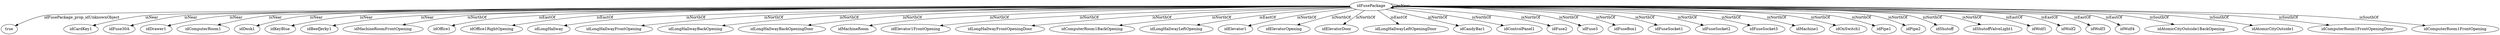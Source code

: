 digraph  {
idFusePackage [node_type=entity_node];
true [node_type=property_node];
idCardKey1 [node_type=entity_node];
idFuse30A [node_type=entity_node];
idDrawer1 [node_type=entity_node];
idComputerRoom1 [node_type=entity_node];
idDesk1 [node_type=entity_node];
idKeyBlue [node_type=entity_node];
idBeefJerky1 [node_type=entity_node];
idMachineRoomFrontOpening [node_type=entity_node];
idOffice1 [node_type=entity_node];
idOffice1RightOpening [node_type=entity_node];
idLongHallway [node_type=entity_node];
idLongHallwayFrontOpening [node_type=entity_node];
idLongHallwayBackOpening [node_type=entity_node];
idLongHallwayBackOpeningDoor [node_type=entity_node];
idMachineRoom [node_type=entity_node];
idElevator1FrontOpening [node_type=entity_node];
idLongHallwayFrontOpeningDoor [node_type=entity_node];
idComputerRoom1BackOpening [node_type=entity_node];
idLongHallwayLeftOpening [node_type=entity_node];
idElevator1 [node_type=entity_node];
idElevatorOpening [node_type=entity_node];
idElevatorDoor [node_type=entity_node];
idLongHallwayLeftOpeningDoor [node_type=entity_node];
idCandyBar1 [node_type=entity_node];
idControlPanel1 [node_type=entity_node];
idFuse2 [node_type=entity_node];
idFuse3 [node_type=entity_node];
idFuseBox1 [node_type=entity_node];
idFuseSocket1 [node_type=entity_node];
idFuseSocket2 [node_type=entity_node];
idFuseSocket3 [node_type=entity_node];
idMachine1 [node_type=entity_node];
idOnSwitch1 [node_type=entity_node];
idPipe1 [node_type=entity_node];
idPipe2 [node_type=entity_node];
idShutoff [node_type=entity_node];
idShutoffValveLight1 [node_type=entity_node];
idWolf1 [node_type=entity_node];
idWolf2 [node_type=entity_node];
idWolf3 [node_type=entity_node];
idWolf4 [node_type=entity_node];
idAtomicCityOutside1BackOpening [node_type=entity_node];
idAtomicCityOutside1 [node_type=entity_node];
idComputerRoom1FrontOpeningDoor [node_type=entity_node];
idComputerRoom1FrontOpening [node_type=entity_node];
idFusePackage -> true  [edge_type=property, label=idFusePackage_prop_idUnknownObject];
idFusePackage -> idCardKey1  [edge_type=relationship, label=isNear];
idFusePackage -> idFuse30A  [edge_type=relationship, label=isNear];
idFusePackage -> idDrawer1  [edge_type=relationship, label=isNear];
idFusePackage -> idComputerRoom1  [edge_type=relationship, label=isNear];
idFusePackage -> idDesk1  [edge_type=relationship, label=isNear];
idFusePackage -> idKeyBlue  [edge_type=relationship, label=isNear];
idFusePackage -> idBeefJerky1  [edge_type=relationship, label=isNear];
idFusePackage -> idFusePackage  [edge_type=relationship, label=isNear];
idFusePackage -> idMachineRoomFrontOpening  [edge_type=relationship, label=isNorthOf];
idFusePackage -> idOffice1  [edge_type=relationship, label=isEastOf];
idFusePackage -> idOffice1RightOpening  [edge_type=relationship, label=isEastOf];
idFusePackage -> idLongHallway  [edge_type=relationship, label=isNorthOf];
idFusePackage -> idLongHallwayFrontOpening  [edge_type=relationship, label=isNorthOf];
idFusePackage -> idLongHallwayBackOpening  [edge_type=relationship, label=isNorthOf];
idFusePackage -> idLongHallwayBackOpeningDoor  [edge_type=relationship, label=isNorthOf];
idFusePackage -> idMachineRoom  [edge_type=relationship, label=isNorthOf];
idFusePackage -> idElevator1FrontOpening  [edge_type=relationship, label=isNorthOf];
idFusePackage -> idLongHallwayFrontOpeningDoor  [edge_type=relationship, label=isNorthOf];
idFusePackage -> idComputerRoom1BackOpening  [edge_type=relationship, label=isNorthOf];
idFusePackage -> idLongHallwayLeftOpening  [edge_type=relationship, label=isEastOf];
idFusePackage -> idElevator1  [edge_type=relationship, label=isNorthOf];
idFusePackage -> idElevatorOpening  [edge_type=relationship, label=isNorthOf];
idFusePackage -> idElevatorDoor  [edge_type=relationship, label=isNorthOf];
idFusePackage -> idLongHallwayLeftOpeningDoor  [edge_type=relationship, label=isEastOf];
idFusePackage -> idCandyBar1  [edge_type=relationship, label=isNorthOf];
idFusePackage -> idControlPanel1  [edge_type=relationship, label=isNorthOf];
idFusePackage -> idFuse2  [edge_type=relationship, label=isNorthOf];
idFusePackage -> idFuse3  [edge_type=relationship, label=isNorthOf];
idFusePackage -> idFuseBox1  [edge_type=relationship, label=isNorthOf];
idFusePackage -> idFuseSocket1  [edge_type=relationship, label=isNorthOf];
idFusePackage -> idFuseSocket2  [edge_type=relationship, label=isNorthOf];
idFusePackage -> idFuseSocket3  [edge_type=relationship, label=isNorthOf];
idFusePackage -> idMachine1  [edge_type=relationship, label=isNorthOf];
idFusePackage -> idOnSwitch1  [edge_type=relationship, label=isNorthOf];
idFusePackage -> idPipe1  [edge_type=relationship, label=isNorthOf];
idFusePackage -> idPipe2  [edge_type=relationship, label=isNorthOf];
idFusePackage -> idShutoff  [edge_type=relationship, label=isNorthOf];
idFusePackage -> idShutoffValveLight1  [edge_type=relationship, label=isNorthOf];
idFusePackage -> idWolf1  [edge_type=relationship, label=isEastOf];
idFusePackage -> idWolf2  [edge_type=relationship, label=isEastOf];
idFusePackage -> idWolf3  [edge_type=relationship, label=isEastOf];
idFusePackage -> idWolf4  [edge_type=relationship, label=isEastOf];
idFusePackage -> idAtomicCityOutside1BackOpening  [edge_type=relationship, label=isSouthOf];
idFusePackage -> idAtomicCityOutside1  [edge_type=relationship, label=isSouthOf];
idFusePackage -> idComputerRoom1FrontOpeningDoor  [edge_type=relationship, label=isSouthOf];
idFusePackage -> idComputerRoom1FrontOpening  [edge_type=relationship, label=isSouthOf];
}
